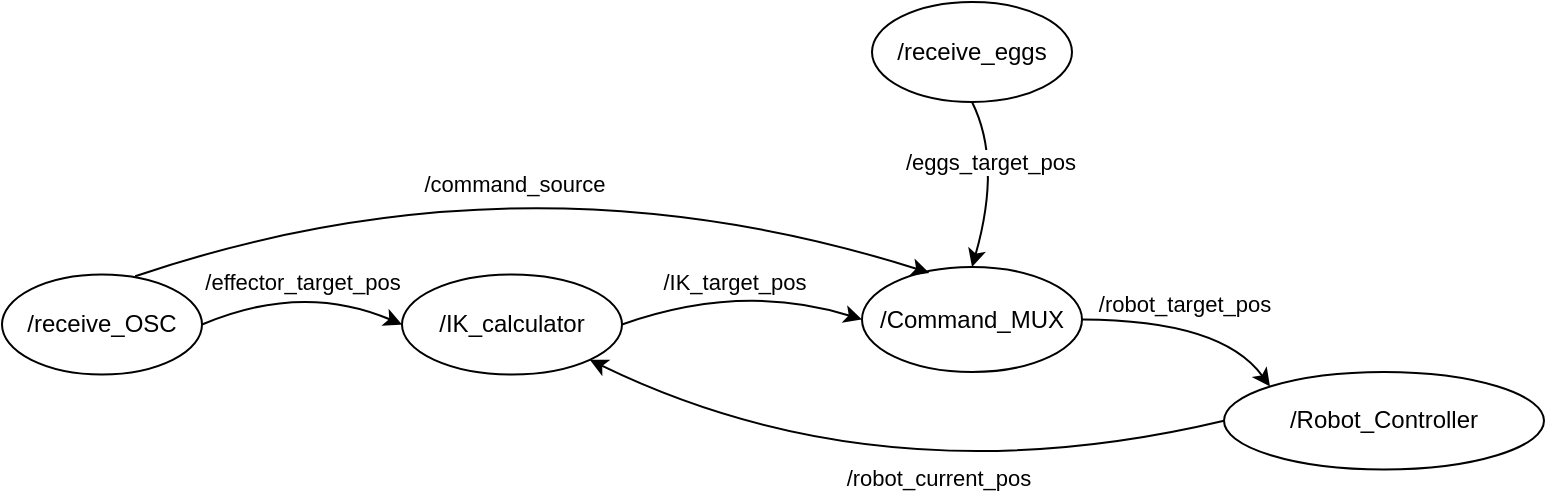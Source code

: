 <mxfile version="18.1.3" type="device"><diagram id="u8pzGs648YwV6oAlDeUk" name="Page-1"><mxGraphModel dx="764" dy="381" grid="1" gridSize="10" guides="1" tooltips="1" connect="1" arrows="1" fold="1" page="1" pageScale="1" pageWidth="1169" pageHeight="827" math="0" shadow="0"><root><mxCell id="0"/><mxCell id="1" parent="0"/><mxCell id="cRfB2NeArwMX2inxr_kL-1" value="/receive_eggs" style="ellipse;whiteSpace=wrap;html=1;" parent="1" vertex="1"><mxGeometry x="574" y="259" width="100" height="50" as="geometry"/></mxCell><mxCell id="cRfB2NeArwMX2inxr_kL-2" value="/receive_OSC" style="ellipse;whiteSpace=wrap;html=1;" parent="1" vertex="1"><mxGeometry x="139" y="395.25" width="100" height="50" as="geometry"/></mxCell><mxCell id="cRfB2NeArwMX2inxr_kL-3" value="/IK_calculator" style="ellipse;whiteSpace=wrap;html=1;" parent="1" vertex="1"><mxGeometry x="339" y="395.25" width="110" height="50" as="geometry"/></mxCell><mxCell id="cRfB2NeArwMX2inxr_kL-4" value="/Robot_Controller" style="ellipse;whiteSpace=wrap;html=1;" parent="1" vertex="1"><mxGeometry x="750" y="444" width="160" height="48.75" as="geometry"/></mxCell><mxCell id="cRfB2NeArwMX2inxr_kL-5" value="/Command_MUX" style="ellipse;whiteSpace=wrap;html=1;" parent="1" vertex="1"><mxGeometry x="569" y="391.5" width="110" height="52.5" as="geometry"/></mxCell><mxCell id="cRfB2NeArwMX2inxr_kL-8" value="" style="curved=1;endArrow=classic;html=1;rounded=0;exitX=1;exitY=0.5;exitDx=0;exitDy=0;entryX=0;entryY=0.5;entryDx=0;entryDy=0;" parent="1" source="cRfB2NeArwMX2inxr_kL-2" target="cRfB2NeArwMX2inxr_kL-3" edge="1"><mxGeometry width="50" height="50" relative="1" as="geometry"><mxPoint x="549" y="429" as="sourcePoint"/><mxPoint x="599" y="379" as="targetPoint"/><Array as="points"><mxPoint x="289" y="399"/></Array></mxGeometry></mxCell><mxCell id="a8VvZe6QJ-AYVqS2Pzg4-2" value="/effector_target_pos" style="edgeLabel;html=1;align=center;verticalAlign=middle;resizable=0;points=[];" parent="cRfB2NeArwMX2inxr_kL-8" vertex="1" connectable="0"><mxGeometry x="-0.066" y="-8" relative="1" as="geometry"><mxPoint y="-9" as="offset"/></mxGeometry></mxCell><mxCell id="cRfB2NeArwMX2inxr_kL-9" value="" style="curved=1;endArrow=classic;html=1;rounded=0;exitX=1;exitY=0.5;exitDx=0;exitDy=0;entryX=0;entryY=0.5;entryDx=0;entryDy=0;" parent="1" source="cRfB2NeArwMX2inxr_kL-3" target="cRfB2NeArwMX2inxr_kL-5" edge="1"><mxGeometry width="50" height="50" relative="1" as="geometry"><mxPoint x="459" y="410.25" as="sourcePoint"/><mxPoint x="559" y="410.25" as="targetPoint"/><Array as="points"><mxPoint x="509" y="399"/></Array></mxGeometry></mxCell><mxCell id="a8VvZe6QJ-AYVqS2Pzg4-3" value="/IK_target_pos" style="edgeLabel;html=1;align=center;verticalAlign=middle;resizable=0;points=[];" parent="cRfB2NeArwMX2inxr_kL-9" vertex="1" connectable="0"><mxGeometry x="-0.107" y="-7" relative="1" as="geometry"><mxPoint y="-9" as="offset"/></mxGeometry></mxCell><mxCell id="cRfB2NeArwMX2inxr_kL-11" value="" style="curved=1;endArrow=classic;html=1;rounded=0;exitX=1;exitY=0.5;exitDx=0;exitDy=0;entryX=0;entryY=0;entryDx=0;entryDy=0;" parent="1" source="cRfB2NeArwMX2inxr_kL-5" target="cRfB2NeArwMX2inxr_kL-4" edge="1"><mxGeometry width="50" height="50" relative="1" as="geometry"><mxPoint x="701.5" y="435.87" as="sourcePoint"/><mxPoint x="801.5" y="435.87" as="targetPoint"/><Array as="points"><mxPoint x="749" y="418"/></Array></mxGeometry></mxCell><mxCell id="a8VvZe6QJ-AYVqS2Pzg4-9" value="/robot_target_pos" style="edgeLabel;html=1;align=center;verticalAlign=middle;resizable=0;points=[];" parent="cRfB2NeArwMX2inxr_kL-11" vertex="1" connectable="0"><mxGeometry x="0.1" y="-13" relative="1" as="geometry"><mxPoint x="-10" y="-21" as="offset"/></mxGeometry></mxCell><mxCell id="cRfB2NeArwMX2inxr_kL-12" value="" style="curved=1;endArrow=classic;html=1;rounded=0;exitX=0.5;exitY=1;exitDx=0;exitDy=0;entryX=0.5;entryY=0;entryDx=0;entryDy=0;" parent="1" source="cRfB2NeArwMX2inxr_kL-1" target="cRfB2NeArwMX2inxr_kL-5" edge="1"><mxGeometry width="50" height="50" relative="1" as="geometry"><mxPoint x="509" y="370.18" as="sourcePoint"/><mxPoint x="609" y="370.18" as="targetPoint"/><Array as="points"><mxPoint x="639" y="339"/></Array></mxGeometry></mxCell><mxCell id="a8VvZe6QJ-AYVqS2Pzg4-7" value="/eggs_target_pos" style="edgeLabel;html=1;align=center;verticalAlign=middle;resizable=0;points=[];" parent="cRfB2NeArwMX2inxr_kL-12" vertex="1" connectable="0"><mxGeometry x="-0.023" y="-4" relative="1" as="geometry"><mxPoint y="-8" as="offset"/></mxGeometry></mxCell><mxCell id="cRfB2NeArwMX2inxr_kL-14" value="" style="curved=1;endArrow=classic;html=1;rounded=0;exitX=0.666;exitY=0.018;exitDx=0;exitDy=0;exitPerimeter=0;entryX=0.306;entryY=0.056;entryDx=0;entryDy=0;entryPerimeter=0;" parent="1" source="cRfB2NeArwMX2inxr_kL-2" target="cRfB2NeArwMX2inxr_kL-5" edge="1"><mxGeometry width="50" height="50" relative="1" as="geometry"><mxPoint x="344" y="370.18" as="sourcePoint"/><mxPoint x="599" y="379" as="targetPoint"/><Array as="points"><mxPoint x="400" y="330"/></Array></mxGeometry></mxCell><mxCell id="a8VvZe6QJ-AYVqS2Pzg4-1" value="/command_source" style="edgeLabel;html=1;align=center;verticalAlign=middle;resizable=0;points=[];" parent="cRfB2NeArwMX2inxr_kL-14" vertex="1" connectable="0"><mxGeometry x="-0.135" y="-32" relative="1" as="geometry"><mxPoint x="7" y="-18" as="offset"/></mxGeometry></mxCell><mxCell id="cRfB2NeArwMX2inxr_kL-15" value="" style="curved=1;endArrow=classic;html=1;rounded=0;exitX=0;exitY=0.5;exitDx=0;exitDy=0;entryX=1;entryY=1;entryDx=0;entryDy=0;" parent="1" source="cRfB2NeArwMX2inxr_kL-4" target="cRfB2NeArwMX2inxr_kL-3" edge="1"><mxGeometry width="50" height="50" relative="1" as="geometry"><mxPoint x="299" y="480.25" as="sourcePoint"/><mxPoint x="399" y="480.25" as="targetPoint"/><Array as="points"><mxPoint x="579" y="509"/></Array></mxGeometry></mxCell><mxCell id="a8VvZe6QJ-AYVqS2Pzg4-10" value="/robot_current_pos" style="edgeLabel;html=1;align=center;verticalAlign=middle;resizable=0;points=[];" parent="cRfB2NeArwMX2inxr_kL-15" vertex="1" connectable="0"><mxGeometry x="-0.086" y="-17" relative="1" as="geometry"><mxPoint x="11" y="9" as="offset"/></mxGeometry></mxCell></root></mxGraphModel></diagram></mxfile>